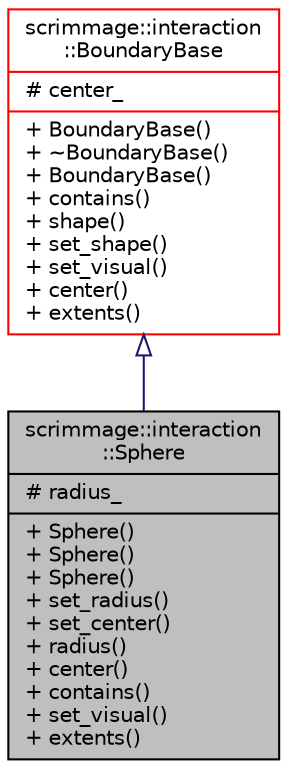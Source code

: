 digraph "scrimmage::interaction::Sphere"
{
 // LATEX_PDF_SIZE
  edge [fontname="Helvetica",fontsize="10",labelfontname="Helvetica",labelfontsize="10"];
  node [fontname="Helvetica",fontsize="10",shape=record];
  Node1 [label="{scrimmage::interaction\l::Sphere\n|# radius_\l|+ Sphere()\l+ Sphere()\l+ Sphere()\l+ set_radius()\l+ set_center()\l+ radius()\l+ center()\l+ contains()\l+ set_visual()\l+ extents()\l}",height=0.2,width=0.4,color="black", fillcolor="grey75", style="filled", fontcolor="black",tooltip=" "];
  Node2 -> Node1 [dir="back",color="midnightblue",fontsize="10",style="solid",arrowtail="onormal",fontname="Helvetica"];
  Node2 [label="{scrimmage::interaction\l::BoundaryBase\n|# center_\l|+ BoundaryBase()\l+ ~BoundaryBase()\l+ BoundaryBase()\l+ contains()\l+ shape()\l+ set_shape()\l+ set_visual()\l+ center()\l+ extents()\l}",height=0.2,width=0.4,color="red", fillcolor="white", style="filled",URL="$classscrimmage_1_1interaction_1_1BoundaryBase.html",tooltip=" "];
}
